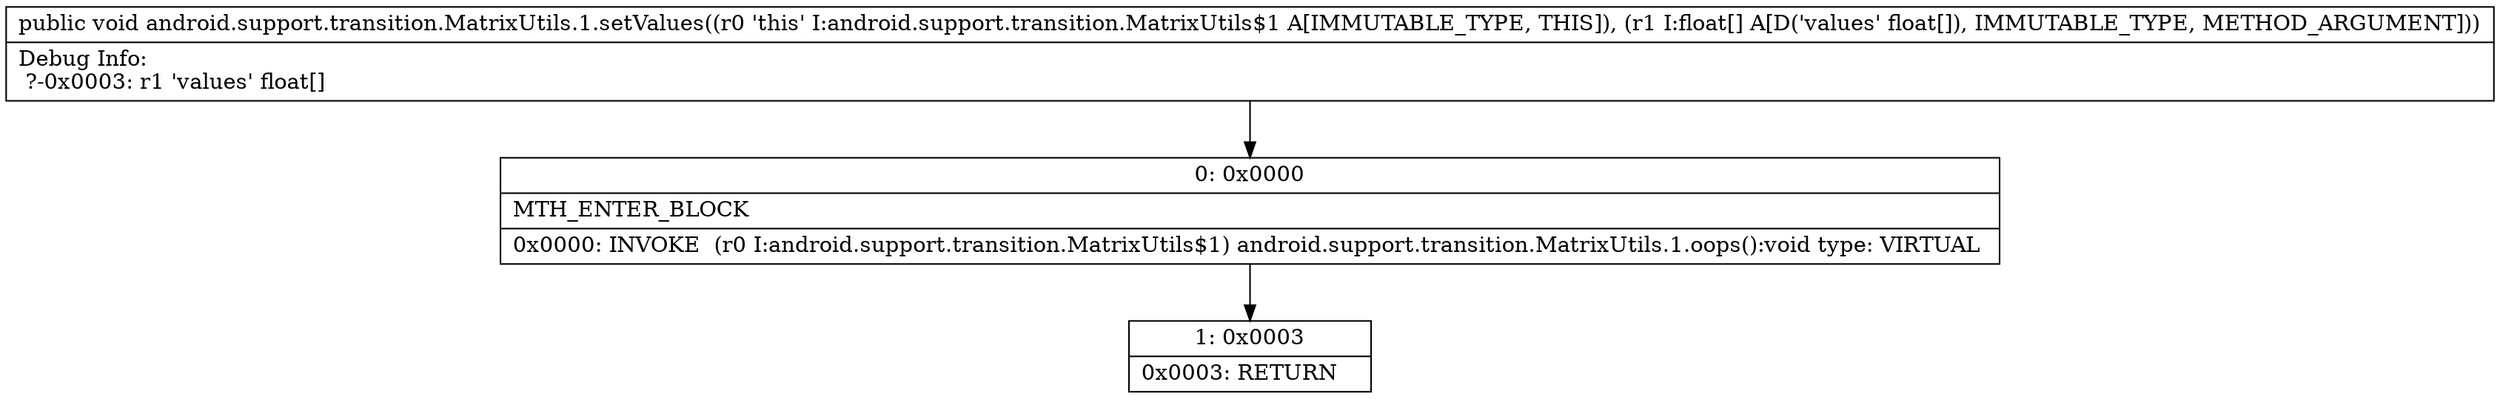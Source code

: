 digraph "CFG forandroid.support.transition.MatrixUtils.1.setValues([F)V" {
Node_0 [shape=record,label="{0\:\ 0x0000|MTH_ENTER_BLOCK\l|0x0000: INVOKE  (r0 I:android.support.transition.MatrixUtils$1) android.support.transition.MatrixUtils.1.oops():void type: VIRTUAL \l}"];
Node_1 [shape=record,label="{1\:\ 0x0003|0x0003: RETURN   \l}"];
MethodNode[shape=record,label="{public void android.support.transition.MatrixUtils.1.setValues((r0 'this' I:android.support.transition.MatrixUtils$1 A[IMMUTABLE_TYPE, THIS]), (r1 I:float[] A[D('values' float[]), IMMUTABLE_TYPE, METHOD_ARGUMENT]))  | Debug Info:\l  ?\-0x0003: r1 'values' float[]\l}"];
MethodNode -> Node_0;
Node_0 -> Node_1;
}


